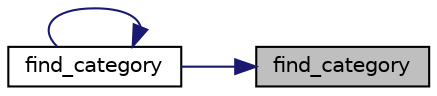 digraph "find_category"
{
 // LATEX_PDF_SIZE
  edge [fontname="Helvetica",fontsize="10",labelfontname="Helvetica",labelfontsize="10"];
  node [fontname="Helvetica",fontsize="10",shape=record];
  rankdir="RL";
  Node1 [label="find_category",height=0.2,width=0.4,color="black", fillcolor="grey75", style="filled", fontcolor="black",tooltip=" "];
  Node1 -> Node2 [dir="back",color="midnightblue",fontsize="10",style="solid",fontname="Helvetica"];
  Node2 [label="find_category",height=0.2,width=0.4,color="black", fillcolor="white", style="filled",URL="$category__functions_8h.html#a782eac13fe56a8f47e7669a4a9b6e497",tooltip=" "];
  Node2 -> Node2 [dir="back",color="midnightblue",fontsize="10",style="solid",fontname="Helvetica"];
}
